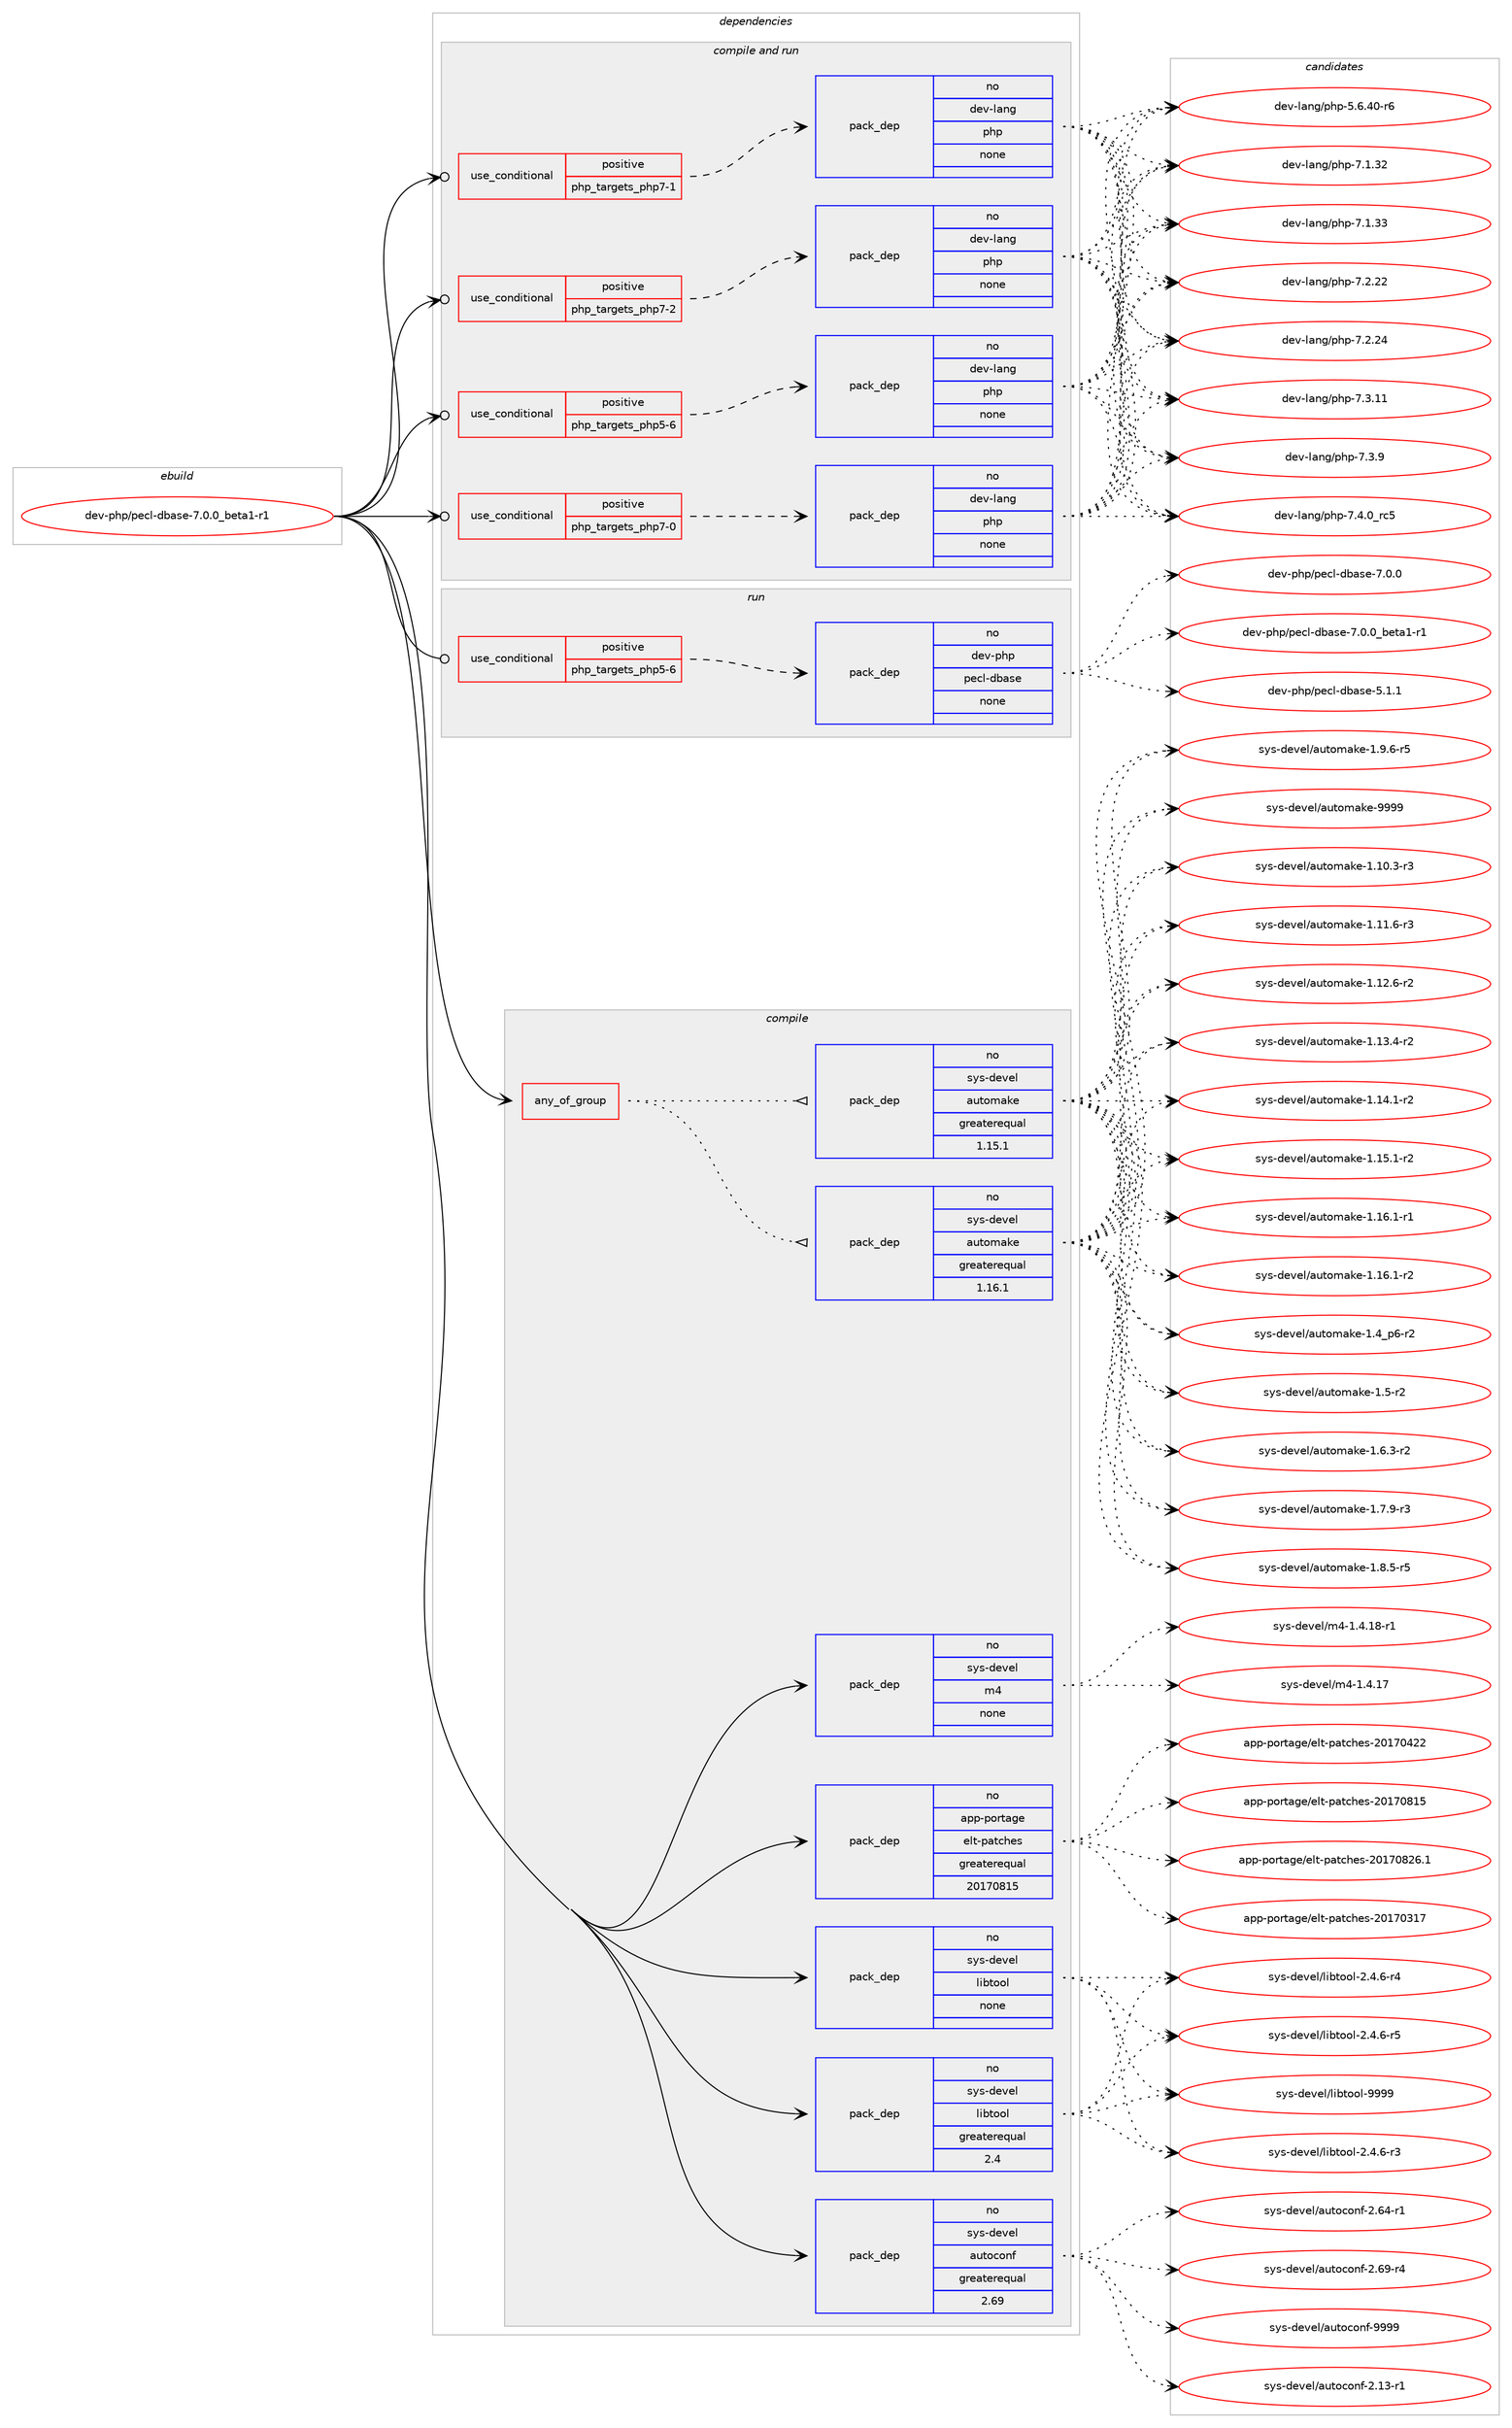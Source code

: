 digraph prolog {

# *************
# Graph options
# *************

newrank=true;
concentrate=true;
compound=true;
graph [rankdir=LR,fontname=Helvetica,fontsize=10,ranksep=1.5];#, ranksep=2.5, nodesep=0.2];
edge  [arrowhead=vee];
node  [fontname=Helvetica,fontsize=10];

# **********
# The ebuild
# **********

subgraph cluster_leftcol {
color=gray;
rank=same;
label=<<i>ebuild</i>>;
id [label="dev-php/pecl-dbase-7.0.0_beta1-r1", color=red, width=4, href="../dev-php/pecl-dbase-7.0.0_beta1-r1.svg"];
}

# ****************
# The dependencies
# ****************

subgraph cluster_midcol {
color=gray;
label=<<i>dependencies</i>>;
subgraph cluster_compile {
fillcolor="#eeeeee";
style=filled;
label=<<i>compile</i>>;
subgraph any11319 {
dependency589789 [label=<<TABLE BORDER="0" CELLBORDER="1" CELLSPACING="0" CELLPADDING="4"><TR><TD CELLPADDING="10">any_of_group</TD></TR></TABLE>>, shape=none, color=red];subgraph pack443275 {
dependency589790 [label=<<TABLE BORDER="0" CELLBORDER="1" CELLSPACING="0" CELLPADDING="4" WIDTH="220"><TR><TD ROWSPAN="6" CELLPADDING="30">pack_dep</TD></TR><TR><TD WIDTH="110">no</TD></TR><TR><TD>sys-devel</TD></TR><TR><TD>automake</TD></TR><TR><TD>greaterequal</TD></TR><TR><TD>1.16.1</TD></TR></TABLE>>, shape=none, color=blue];
}
dependency589789:e -> dependency589790:w [weight=20,style="dotted",arrowhead="oinv"];
subgraph pack443276 {
dependency589791 [label=<<TABLE BORDER="0" CELLBORDER="1" CELLSPACING="0" CELLPADDING="4" WIDTH="220"><TR><TD ROWSPAN="6" CELLPADDING="30">pack_dep</TD></TR><TR><TD WIDTH="110">no</TD></TR><TR><TD>sys-devel</TD></TR><TR><TD>automake</TD></TR><TR><TD>greaterequal</TD></TR><TR><TD>1.15.1</TD></TR></TABLE>>, shape=none, color=blue];
}
dependency589789:e -> dependency589791:w [weight=20,style="dotted",arrowhead="oinv"];
}
id:e -> dependency589789:w [weight=20,style="solid",arrowhead="vee"];
subgraph pack443277 {
dependency589792 [label=<<TABLE BORDER="0" CELLBORDER="1" CELLSPACING="0" CELLPADDING="4" WIDTH="220"><TR><TD ROWSPAN="6" CELLPADDING="30">pack_dep</TD></TR><TR><TD WIDTH="110">no</TD></TR><TR><TD>app-portage</TD></TR><TR><TD>elt-patches</TD></TR><TR><TD>greaterequal</TD></TR><TR><TD>20170815</TD></TR></TABLE>>, shape=none, color=blue];
}
id:e -> dependency589792:w [weight=20,style="solid",arrowhead="vee"];
subgraph pack443278 {
dependency589793 [label=<<TABLE BORDER="0" CELLBORDER="1" CELLSPACING="0" CELLPADDING="4" WIDTH="220"><TR><TD ROWSPAN="6" CELLPADDING="30">pack_dep</TD></TR><TR><TD WIDTH="110">no</TD></TR><TR><TD>sys-devel</TD></TR><TR><TD>autoconf</TD></TR><TR><TD>greaterequal</TD></TR><TR><TD>2.69</TD></TR></TABLE>>, shape=none, color=blue];
}
id:e -> dependency589793:w [weight=20,style="solid",arrowhead="vee"];
subgraph pack443279 {
dependency589794 [label=<<TABLE BORDER="0" CELLBORDER="1" CELLSPACING="0" CELLPADDING="4" WIDTH="220"><TR><TD ROWSPAN="6" CELLPADDING="30">pack_dep</TD></TR><TR><TD WIDTH="110">no</TD></TR><TR><TD>sys-devel</TD></TR><TR><TD>libtool</TD></TR><TR><TD>greaterequal</TD></TR><TR><TD>2.4</TD></TR></TABLE>>, shape=none, color=blue];
}
id:e -> dependency589794:w [weight=20,style="solid",arrowhead="vee"];
subgraph pack443280 {
dependency589795 [label=<<TABLE BORDER="0" CELLBORDER="1" CELLSPACING="0" CELLPADDING="4" WIDTH="220"><TR><TD ROWSPAN="6" CELLPADDING="30">pack_dep</TD></TR><TR><TD WIDTH="110">no</TD></TR><TR><TD>sys-devel</TD></TR><TR><TD>libtool</TD></TR><TR><TD>none</TD></TR><TR><TD></TD></TR></TABLE>>, shape=none, color=blue];
}
id:e -> dependency589795:w [weight=20,style="solid",arrowhead="vee"];
subgraph pack443281 {
dependency589796 [label=<<TABLE BORDER="0" CELLBORDER="1" CELLSPACING="0" CELLPADDING="4" WIDTH="220"><TR><TD ROWSPAN="6" CELLPADDING="30">pack_dep</TD></TR><TR><TD WIDTH="110">no</TD></TR><TR><TD>sys-devel</TD></TR><TR><TD>m4</TD></TR><TR><TD>none</TD></TR><TR><TD></TD></TR></TABLE>>, shape=none, color=blue];
}
id:e -> dependency589796:w [weight=20,style="solid",arrowhead="vee"];
}
subgraph cluster_compileandrun {
fillcolor="#eeeeee";
style=filled;
label=<<i>compile and run</i>>;
subgraph cond134830 {
dependency589797 [label=<<TABLE BORDER="0" CELLBORDER="1" CELLSPACING="0" CELLPADDING="4"><TR><TD ROWSPAN="3" CELLPADDING="10">use_conditional</TD></TR><TR><TD>positive</TD></TR><TR><TD>php_targets_php5-6</TD></TR></TABLE>>, shape=none, color=red];
subgraph pack443282 {
dependency589798 [label=<<TABLE BORDER="0" CELLBORDER="1" CELLSPACING="0" CELLPADDING="4" WIDTH="220"><TR><TD ROWSPAN="6" CELLPADDING="30">pack_dep</TD></TR><TR><TD WIDTH="110">no</TD></TR><TR><TD>dev-lang</TD></TR><TR><TD>php</TD></TR><TR><TD>none</TD></TR><TR><TD></TD></TR></TABLE>>, shape=none, color=blue];
}
dependency589797:e -> dependency589798:w [weight=20,style="dashed",arrowhead="vee"];
}
id:e -> dependency589797:w [weight=20,style="solid",arrowhead="odotvee"];
subgraph cond134831 {
dependency589799 [label=<<TABLE BORDER="0" CELLBORDER="1" CELLSPACING="0" CELLPADDING="4"><TR><TD ROWSPAN="3" CELLPADDING="10">use_conditional</TD></TR><TR><TD>positive</TD></TR><TR><TD>php_targets_php7-0</TD></TR></TABLE>>, shape=none, color=red];
subgraph pack443283 {
dependency589800 [label=<<TABLE BORDER="0" CELLBORDER="1" CELLSPACING="0" CELLPADDING="4" WIDTH="220"><TR><TD ROWSPAN="6" CELLPADDING="30">pack_dep</TD></TR><TR><TD WIDTH="110">no</TD></TR><TR><TD>dev-lang</TD></TR><TR><TD>php</TD></TR><TR><TD>none</TD></TR><TR><TD></TD></TR></TABLE>>, shape=none, color=blue];
}
dependency589799:e -> dependency589800:w [weight=20,style="dashed",arrowhead="vee"];
}
id:e -> dependency589799:w [weight=20,style="solid",arrowhead="odotvee"];
subgraph cond134832 {
dependency589801 [label=<<TABLE BORDER="0" CELLBORDER="1" CELLSPACING="0" CELLPADDING="4"><TR><TD ROWSPAN="3" CELLPADDING="10">use_conditional</TD></TR><TR><TD>positive</TD></TR><TR><TD>php_targets_php7-1</TD></TR></TABLE>>, shape=none, color=red];
subgraph pack443284 {
dependency589802 [label=<<TABLE BORDER="0" CELLBORDER="1" CELLSPACING="0" CELLPADDING="4" WIDTH="220"><TR><TD ROWSPAN="6" CELLPADDING="30">pack_dep</TD></TR><TR><TD WIDTH="110">no</TD></TR><TR><TD>dev-lang</TD></TR><TR><TD>php</TD></TR><TR><TD>none</TD></TR><TR><TD></TD></TR></TABLE>>, shape=none, color=blue];
}
dependency589801:e -> dependency589802:w [weight=20,style="dashed",arrowhead="vee"];
}
id:e -> dependency589801:w [weight=20,style="solid",arrowhead="odotvee"];
subgraph cond134833 {
dependency589803 [label=<<TABLE BORDER="0" CELLBORDER="1" CELLSPACING="0" CELLPADDING="4"><TR><TD ROWSPAN="3" CELLPADDING="10">use_conditional</TD></TR><TR><TD>positive</TD></TR><TR><TD>php_targets_php7-2</TD></TR></TABLE>>, shape=none, color=red];
subgraph pack443285 {
dependency589804 [label=<<TABLE BORDER="0" CELLBORDER="1" CELLSPACING="0" CELLPADDING="4" WIDTH="220"><TR><TD ROWSPAN="6" CELLPADDING="30">pack_dep</TD></TR><TR><TD WIDTH="110">no</TD></TR><TR><TD>dev-lang</TD></TR><TR><TD>php</TD></TR><TR><TD>none</TD></TR><TR><TD></TD></TR></TABLE>>, shape=none, color=blue];
}
dependency589803:e -> dependency589804:w [weight=20,style="dashed",arrowhead="vee"];
}
id:e -> dependency589803:w [weight=20,style="solid",arrowhead="odotvee"];
}
subgraph cluster_run {
fillcolor="#eeeeee";
style=filled;
label=<<i>run</i>>;
subgraph cond134834 {
dependency589805 [label=<<TABLE BORDER="0" CELLBORDER="1" CELLSPACING="0" CELLPADDING="4"><TR><TD ROWSPAN="3" CELLPADDING="10">use_conditional</TD></TR><TR><TD>positive</TD></TR><TR><TD>php_targets_php5-6</TD></TR></TABLE>>, shape=none, color=red];
subgraph pack443286 {
dependency589806 [label=<<TABLE BORDER="0" CELLBORDER="1" CELLSPACING="0" CELLPADDING="4" WIDTH="220"><TR><TD ROWSPAN="6" CELLPADDING="30">pack_dep</TD></TR><TR><TD WIDTH="110">no</TD></TR><TR><TD>dev-php</TD></TR><TR><TD>pecl-dbase</TD></TR><TR><TD>none</TD></TR><TR><TD></TD></TR></TABLE>>, shape=none, color=blue];
}
dependency589805:e -> dependency589806:w [weight=20,style="dashed",arrowhead="vee"];
}
id:e -> dependency589805:w [weight=20,style="solid",arrowhead="odot"];
}
}

# **************
# The candidates
# **************

subgraph cluster_choices {
rank=same;
color=gray;
label=<<i>candidates</i>>;

subgraph choice443275 {
color=black;
nodesep=1;
choice11512111545100101118101108479711711611110997107101454946494846514511451 [label="sys-devel/automake-1.10.3-r3", color=red, width=4,href="../sys-devel/automake-1.10.3-r3.svg"];
choice11512111545100101118101108479711711611110997107101454946494946544511451 [label="sys-devel/automake-1.11.6-r3", color=red, width=4,href="../sys-devel/automake-1.11.6-r3.svg"];
choice11512111545100101118101108479711711611110997107101454946495046544511450 [label="sys-devel/automake-1.12.6-r2", color=red, width=4,href="../sys-devel/automake-1.12.6-r2.svg"];
choice11512111545100101118101108479711711611110997107101454946495146524511450 [label="sys-devel/automake-1.13.4-r2", color=red, width=4,href="../sys-devel/automake-1.13.4-r2.svg"];
choice11512111545100101118101108479711711611110997107101454946495246494511450 [label="sys-devel/automake-1.14.1-r2", color=red, width=4,href="../sys-devel/automake-1.14.1-r2.svg"];
choice11512111545100101118101108479711711611110997107101454946495346494511450 [label="sys-devel/automake-1.15.1-r2", color=red, width=4,href="../sys-devel/automake-1.15.1-r2.svg"];
choice11512111545100101118101108479711711611110997107101454946495446494511449 [label="sys-devel/automake-1.16.1-r1", color=red, width=4,href="../sys-devel/automake-1.16.1-r1.svg"];
choice11512111545100101118101108479711711611110997107101454946495446494511450 [label="sys-devel/automake-1.16.1-r2", color=red, width=4,href="../sys-devel/automake-1.16.1-r2.svg"];
choice115121115451001011181011084797117116111109971071014549465295112544511450 [label="sys-devel/automake-1.4_p6-r2", color=red, width=4,href="../sys-devel/automake-1.4_p6-r2.svg"];
choice11512111545100101118101108479711711611110997107101454946534511450 [label="sys-devel/automake-1.5-r2", color=red, width=4,href="../sys-devel/automake-1.5-r2.svg"];
choice115121115451001011181011084797117116111109971071014549465446514511450 [label="sys-devel/automake-1.6.3-r2", color=red, width=4,href="../sys-devel/automake-1.6.3-r2.svg"];
choice115121115451001011181011084797117116111109971071014549465546574511451 [label="sys-devel/automake-1.7.9-r3", color=red, width=4,href="../sys-devel/automake-1.7.9-r3.svg"];
choice115121115451001011181011084797117116111109971071014549465646534511453 [label="sys-devel/automake-1.8.5-r5", color=red, width=4,href="../sys-devel/automake-1.8.5-r5.svg"];
choice115121115451001011181011084797117116111109971071014549465746544511453 [label="sys-devel/automake-1.9.6-r5", color=red, width=4,href="../sys-devel/automake-1.9.6-r5.svg"];
choice115121115451001011181011084797117116111109971071014557575757 [label="sys-devel/automake-9999", color=red, width=4,href="../sys-devel/automake-9999.svg"];
dependency589790:e -> choice11512111545100101118101108479711711611110997107101454946494846514511451:w [style=dotted,weight="100"];
dependency589790:e -> choice11512111545100101118101108479711711611110997107101454946494946544511451:w [style=dotted,weight="100"];
dependency589790:e -> choice11512111545100101118101108479711711611110997107101454946495046544511450:w [style=dotted,weight="100"];
dependency589790:e -> choice11512111545100101118101108479711711611110997107101454946495146524511450:w [style=dotted,weight="100"];
dependency589790:e -> choice11512111545100101118101108479711711611110997107101454946495246494511450:w [style=dotted,weight="100"];
dependency589790:e -> choice11512111545100101118101108479711711611110997107101454946495346494511450:w [style=dotted,weight="100"];
dependency589790:e -> choice11512111545100101118101108479711711611110997107101454946495446494511449:w [style=dotted,weight="100"];
dependency589790:e -> choice11512111545100101118101108479711711611110997107101454946495446494511450:w [style=dotted,weight="100"];
dependency589790:e -> choice115121115451001011181011084797117116111109971071014549465295112544511450:w [style=dotted,weight="100"];
dependency589790:e -> choice11512111545100101118101108479711711611110997107101454946534511450:w [style=dotted,weight="100"];
dependency589790:e -> choice115121115451001011181011084797117116111109971071014549465446514511450:w [style=dotted,weight="100"];
dependency589790:e -> choice115121115451001011181011084797117116111109971071014549465546574511451:w [style=dotted,weight="100"];
dependency589790:e -> choice115121115451001011181011084797117116111109971071014549465646534511453:w [style=dotted,weight="100"];
dependency589790:e -> choice115121115451001011181011084797117116111109971071014549465746544511453:w [style=dotted,weight="100"];
dependency589790:e -> choice115121115451001011181011084797117116111109971071014557575757:w [style=dotted,weight="100"];
}
subgraph choice443276 {
color=black;
nodesep=1;
choice11512111545100101118101108479711711611110997107101454946494846514511451 [label="sys-devel/automake-1.10.3-r3", color=red, width=4,href="../sys-devel/automake-1.10.3-r3.svg"];
choice11512111545100101118101108479711711611110997107101454946494946544511451 [label="sys-devel/automake-1.11.6-r3", color=red, width=4,href="../sys-devel/automake-1.11.6-r3.svg"];
choice11512111545100101118101108479711711611110997107101454946495046544511450 [label="sys-devel/automake-1.12.6-r2", color=red, width=4,href="../sys-devel/automake-1.12.6-r2.svg"];
choice11512111545100101118101108479711711611110997107101454946495146524511450 [label="sys-devel/automake-1.13.4-r2", color=red, width=4,href="../sys-devel/automake-1.13.4-r2.svg"];
choice11512111545100101118101108479711711611110997107101454946495246494511450 [label="sys-devel/automake-1.14.1-r2", color=red, width=4,href="../sys-devel/automake-1.14.1-r2.svg"];
choice11512111545100101118101108479711711611110997107101454946495346494511450 [label="sys-devel/automake-1.15.1-r2", color=red, width=4,href="../sys-devel/automake-1.15.1-r2.svg"];
choice11512111545100101118101108479711711611110997107101454946495446494511449 [label="sys-devel/automake-1.16.1-r1", color=red, width=4,href="../sys-devel/automake-1.16.1-r1.svg"];
choice11512111545100101118101108479711711611110997107101454946495446494511450 [label="sys-devel/automake-1.16.1-r2", color=red, width=4,href="../sys-devel/automake-1.16.1-r2.svg"];
choice115121115451001011181011084797117116111109971071014549465295112544511450 [label="sys-devel/automake-1.4_p6-r2", color=red, width=4,href="../sys-devel/automake-1.4_p6-r2.svg"];
choice11512111545100101118101108479711711611110997107101454946534511450 [label="sys-devel/automake-1.5-r2", color=red, width=4,href="../sys-devel/automake-1.5-r2.svg"];
choice115121115451001011181011084797117116111109971071014549465446514511450 [label="sys-devel/automake-1.6.3-r2", color=red, width=4,href="../sys-devel/automake-1.6.3-r2.svg"];
choice115121115451001011181011084797117116111109971071014549465546574511451 [label="sys-devel/automake-1.7.9-r3", color=red, width=4,href="../sys-devel/automake-1.7.9-r3.svg"];
choice115121115451001011181011084797117116111109971071014549465646534511453 [label="sys-devel/automake-1.8.5-r5", color=red, width=4,href="../sys-devel/automake-1.8.5-r5.svg"];
choice115121115451001011181011084797117116111109971071014549465746544511453 [label="sys-devel/automake-1.9.6-r5", color=red, width=4,href="../sys-devel/automake-1.9.6-r5.svg"];
choice115121115451001011181011084797117116111109971071014557575757 [label="sys-devel/automake-9999", color=red, width=4,href="../sys-devel/automake-9999.svg"];
dependency589791:e -> choice11512111545100101118101108479711711611110997107101454946494846514511451:w [style=dotted,weight="100"];
dependency589791:e -> choice11512111545100101118101108479711711611110997107101454946494946544511451:w [style=dotted,weight="100"];
dependency589791:e -> choice11512111545100101118101108479711711611110997107101454946495046544511450:w [style=dotted,weight="100"];
dependency589791:e -> choice11512111545100101118101108479711711611110997107101454946495146524511450:w [style=dotted,weight="100"];
dependency589791:e -> choice11512111545100101118101108479711711611110997107101454946495246494511450:w [style=dotted,weight="100"];
dependency589791:e -> choice11512111545100101118101108479711711611110997107101454946495346494511450:w [style=dotted,weight="100"];
dependency589791:e -> choice11512111545100101118101108479711711611110997107101454946495446494511449:w [style=dotted,weight="100"];
dependency589791:e -> choice11512111545100101118101108479711711611110997107101454946495446494511450:w [style=dotted,weight="100"];
dependency589791:e -> choice115121115451001011181011084797117116111109971071014549465295112544511450:w [style=dotted,weight="100"];
dependency589791:e -> choice11512111545100101118101108479711711611110997107101454946534511450:w [style=dotted,weight="100"];
dependency589791:e -> choice115121115451001011181011084797117116111109971071014549465446514511450:w [style=dotted,weight="100"];
dependency589791:e -> choice115121115451001011181011084797117116111109971071014549465546574511451:w [style=dotted,weight="100"];
dependency589791:e -> choice115121115451001011181011084797117116111109971071014549465646534511453:w [style=dotted,weight="100"];
dependency589791:e -> choice115121115451001011181011084797117116111109971071014549465746544511453:w [style=dotted,weight="100"];
dependency589791:e -> choice115121115451001011181011084797117116111109971071014557575757:w [style=dotted,weight="100"];
}
subgraph choice443277 {
color=black;
nodesep=1;
choice97112112451121111141169710310147101108116451129711699104101115455048495548514955 [label="app-portage/elt-patches-20170317", color=red, width=4,href="../app-portage/elt-patches-20170317.svg"];
choice97112112451121111141169710310147101108116451129711699104101115455048495548525050 [label="app-portage/elt-patches-20170422", color=red, width=4,href="../app-portage/elt-patches-20170422.svg"];
choice97112112451121111141169710310147101108116451129711699104101115455048495548564953 [label="app-portage/elt-patches-20170815", color=red, width=4,href="../app-portage/elt-patches-20170815.svg"];
choice971121124511211111411697103101471011081164511297116991041011154550484955485650544649 [label="app-portage/elt-patches-20170826.1", color=red, width=4,href="../app-portage/elt-patches-20170826.1.svg"];
dependency589792:e -> choice97112112451121111141169710310147101108116451129711699104101115455048495548514955:w [style=dotted,weight="100"];
dependency589792:e -> choice97112112451121111141169710310147101108116451129711699104101115455048495548525050:w [style=dotted,weight="100"];
dependency589792:e -> choice97112112451121111141169710310147101108116451129711699104101115455048495548564953:w [style=dotted,weight="100"];
dependency589792:e -> choice971121124511211111411697103101471011081164511297116991041011154550484955485650544649:w [style=dotted,weight="100"];
}
subgraph choice443278 {
color=black;
nodesep=1;
choice1151211154510010111810110847971171161119911111010245504649514511449 [label="sys-devel/autoconf-2.13-r1", color=red, width=4,href="../sys-devel/autoconf-2.13-r1.svg"];
choice1151211154510010111810110847971171161119911111010245504654524511449 [label="sys-devel/autoconf-2.64-r1", color=red, width=4,href="../sys-devel/autoconf-2.64-r1.svg"];
choice1151211154510010111810110847971171161119911111010245504654574511452 [label="sys-devel/autoconf-2.69-r4", color=red, width=4,href="../sys-devel/autoconf-2.69-r4.svg"];
choice115121115451001011181011084797117116111991111101024557575757 [label="sys-devel/autoconf-9999", color=red, width=4,href="../sys-devel/autoconf-9999.svg"];
dependency589793:e -> choice1151211154510010111810110847971171161119911111010245504649514511449:w [style=dotted,weight="100"];
dependency589793:e -> choice1151211154510010111810110847971171161119911111010245504654524511449:w [style=dotted,weight="100"];
dependency589793:e -> choice1151211154510010111810110847971171161119911111010245504654574511452:w [style=dotted,weight="100"];
dependency589793:e -> choice115121115451001011181011084797117116111991111101024557575757:w [style=dotted,weight="100"];
}
subgraph choice443279 {
color=black;
nodesep=1;
choice1151211154510010111810110847108105981161111111084550465246544511451 [label="sys-devel/libtool-2.4.6-r3", color=red, width=4,href="../sys-devel/libtool-2.4.6-r3.svg"];
choice1151211154510010111810110847108105981161111111084550465246544511452 [label="sys-devel/libtool-2.4.6-r4", color=red, width=4,href="../sys-devel/libtool-2.4.6-r4.svg"];
choice1151211154510010111810110847108105981161111111084550465246544511453 [label="sys-devel/libtool-2.4.6-r5", color=red, width=4,href="../sys-devel/libtool-2.4.6-r5.svg"];
choice1151211154510010111810110847108105981161111111084557575757 [label="sys-devel/libtool-9999", color=red, width=4,href="../sys-devel/libtool-9999.svg"];
dependency589794:e -> choice1151211154510010111810110847108105981161111111084550465246544511451:w [style=dotted,weight="100"];
dependency589794:e -> choice1151211154510010111810110847108105981161111111084550465246544511452:w [style=dotted,weight="100"];
dependency589794:e -> choice1151211154510010111810110847108105981161111111084550465246544511453:w [style=dotted,weight="100"];
dependency589794:e -> choice1151211154510010111810110847108105981161111111084557575757:w [style=dotted,weight="100"];
}
subgraph choice443280 {
color=black;
nodesep=1;
choice1151211154510010111810110847108105981161111111084550465246544511451 [label="sys-devel/libtool-2.4.6-r3", color=red, width=4,href="../sys-devel/libtool-2.4.6-r3.svg"];
choice1151211154510010111810110847108105981161111111084550465246544511452 [label="sys-devel/libtool-2.4.6-r4", color=red, width=4,href="../sys-devel/libtool-2.4.6-r4.svg"];
choice1151211154510010111810110847108105981161111111084550465246544511453 [label="sys-devel/libtool-2.4.6-r5", color=red, width=4,href="../sys-devel/libtool-2.4.6-r5.svg"];
choice1151211154510010111810110847108105981161111111084557575757 [label="sys-devel/libtool-9999", color=red, width=4,href="../sys-devel/libtool-9999.svg"];
dependency589795:e -> choice1151211154510010111810110847108105981161111111084550465246544511451:w [style=dotted,weight="100"];
dependency589795:e -> choice1151211154510010111810110847108105981161111111084550465246544511452:w [style=dotted,weight="100"];
dependency589795:e -> choice1151211154510010111810110847108105981161111111084550465246544511453:w [style=dotted,weight="100"];
dependency589795:e -> choice1151211154510010111810110847108105981161111111084557575757:w [style=dotted,weight="100"];
}
subgraph choice443281 {
color=black;
nodesep=1;
choice11512111545100101118101108471095245494652464955 [label="sys-devel/m4-1.4.17", color=red, width=4,href="../sys-devel/m4-1.4.17.svg"];
choice115121115451001011181011084710952454946524649564511449 [label="sys-devel/m4-1.4.18-r1", color=red, width=4,href="../sys-devel/m4-1.4.18-r1.svg"];
dependency589796:e -> choice11512111545100101118101108471095245494652464955:w [style=dotted,weight="100"];
dependency589796:e -> choice115121115451001011181011084710952454946524649564511449:w [style=dotted,weight="100"];
}
subgraph choice443282 {
color=black;
nodesep=1;
choice100101118451089711010347112104112455346544652484511454 [label="dev-lang/php-5.6.40-r6", color=red, width=4,href="../dev-lang/php-5.6.40-r6.svg"];
choice10010111845108971101034711210411245554649465150 [label="dev-lang/php-7.1.32", color=red, width=4,href="../dev-lang/php-7.1.32.svg"];
choice10010111845108971101034711210411245554649465151 [label="dev-lang/php-7.1.33", color=red, width=4,href="../dev-lang/php-7.1.33.svg"];
choice10010111845108971101034711210411245554650465050 [label="dev-lang/php-7.2.22", color=red, width=4,href="../dev-lang/php-7.2.22.svg"];
choice10010111845108971101034711210411245554650465052 [label="dev-lang/php-7.2.24", color=red, width=4,href="../dev-lang/php-7.2.24.svg"];
choice10010111845108971101034711210411245554651464949 [label="dev-lang/php-7.3.11", color=red, width=4,href="../dev-lang/php-7.3.11.svg"];
choice100101118451089711010347112104112455546514657 [label="dev-lang/php-7.3.9", color=red, width=4,href="../dev-lang/php-7.3.9.svg"];
choice100101118451089711010347112104112455546524648951149953 [label="dev-lang/php-7.4.0_rc5", color=red, width=4,href="../dev-lang/php-7.4.0_rc5.svg"];
dependency589798:e -> choice100101118451089711010347112104112455346544652484511454:w [style=dotted,weight="100"];
dependency589798:e -> choice10010111845108971101034711210411245554649465150:w [style=dotted,weight="100"];
dependency589798:e -> choice10010111845108971101034711210411245554649465151:w [style=dotted,weight="100"];
dependency589798:e -> choice10010111845108971101034711210411245554650465050:w [style=dotted,weight="100"];
dependency589798:e -> choice10010111845108971101034711210411245554650465052:w [style=dotted,weight="100"];
dependency589798:e -> choice10010111845108971101034711210411245554651464949:w [style=dotted,weight="100"];
dependency589798:e -> choice100101118451089711010347112104112455546514657:w [style=dotted,weight="100"];
dependency589798:e -> choice100101118451089711010347112104112455546524648951149953:w [style=dotted,weight="100"];
}
subgraph choice443283 {
color=black;
nodesep=1;
choice100101118451089711010347112104112455346544652484511454 [label="dev-lang/php-5.6.40-r6", color=red, width=4,href="../dev-lang/php-5.6.40-r6.svg"];
choice10010111845108971101034711210411245554649465150 [label="dev-lang/php-7.1.32", color=red, width=4,href="../dev-lang/php-7.1.32.svg"];
choice10010111845108971101034711210411245554649465151 [label="dev-lang/php-7.1.33", color=red, width=4,href="../dev-lang/php-7.1.33.svg"];
choice10010111845108971101034711210411245554650465050 [label="dev-lang/php-7.2.22", color=red, width=4,href="../dev-lang/php-7.2.22.svg"];
choice10010111845108971101034711210411245554650465052 [label="dev-lang/php-7.2.24", color=red, width=4,href="../dev-lang/php-7.2.24.svg"];
choice10010111845108971101034711210411245554651464949 [label="dev-lang/php-7.3.11", color=red, width=4,href="../dev-lang/php-7.3.11.svg"];
choice100101118451089711010347112104112455546514657 [label="dev-lang/php-7.3.9", color=red, width=4,href="../dev-lang/php-7.3.9.svg"];
choice100101118451089711010347112104112455546524648951149953 [label="dev-lang/php-7.4.0_rc5", color=red, width=4,href="../dev-lang/php-7.4.0_rc5.svg"];
dependency589800:e -> choice100101118451089711010347112104112455346544652484511454:w [style=dotted,weight="100"];
dependency589800:e -> choice10010111845108971101034711210411245554649465150:w [style=dotted,weight="100"];
dependency589800:e -> choice10010111845108971101034711210411245554649465151:w [style=dotted,weight="100"];
dependency589800:e -> choice10010111845108971101034711210411245554650465050:w [style=dotted,weight="100"];
dependency589800:e -> choice10010111845108971101034711210411245554650465052:w [style=dotted,weight="100"];
dependency589800:e -> choice10010111845108971101034711210411245554651464949:w [style=dotted,weight="100"];
dependency589800:e -> choice100101118451089711010347112104112455546514657:w [style=dotted,weight="100"];
dependency589800:e -> choice100101118451089711010347112104112455546524648951149953:w [style=dotted,weight="100"];
}
subgraph choice443284 {
color=black;
nodesep=1;
choice100101118451089711010347112104112455346544652484511454 [label="dev-lang/php-5.6.40-r6", color=red, width=4,href="../dev-lang/php-5.6.40-r6.svg"];
choice10010111845108971101034711210411245554649465150 [label="dev-lang/php-7.1.32", color=red, width=4,href="../dev-lang/php-7.1.32.svg"];
choice10010111845108971101034711210411245554649465151 [label="dev-lang/php-7.1.33", color=red, width=4,href="../dev-lang/php-7.1.33.svg"];
choice10010111845108971101034711210411245554650465050 [label="dev-lang/php-7.2.22", color=red, width=4,href="../dev-lang/php-7.2.22.svg"];
choice10010111845108971101034711210411245554650465052 [label="dev-lang/php-7.2.24", color=red, width=4,href="../dev-lang/php-7.2.24.svg"];
choice10010111845108971101034711210411245554651464949 [label="dev-lang/php-7.3.11", color=red, width=4,href="../dev-lang/php-7.3.11.svg"];
choice100101118451089711010347112104112455546514657 [label="dev-lang/php-7.3.9", color=red, width=4,href="../dev-lang/php-7.3.9.svg"];
choice100101118451089711010347112104112455546524648951149953 [label="dev-lang/php-7.4.0_rc5", color=red, width=4,href="../dev-lang/php-7.4.0_rc5.svg"];
dependency589802:e -> choice100101118451089711010347112104112455346544652484511454:w [style=dotted,weight="100"];
dependency589802:e -> choice10010111845108971101034711210411245554649465150:w [style=dotted,weight="100"];
dependency589802:e -> choice10010111845108971101034711210411245554649465151:w [style=dotted,weight="100"];
dependency589802:e -> choice10010111845108971101034711210411245554650465050:w [style=dotted,weight="100"];
dependency589802:e -> choice10010111845108971101034711210411245554650465052:w [style=dotted,weight="100"];
dependency589802:e -> choice10010111845108971101034711210411245554651464949:w [style=dotted,weight="100"];
dependency589802:e -> choice100101118451089711010347112104112455546514657:w [style=dotted,weight="100"];
dependency589802:e -> choice100101118451089711010347112104112455546524648951149953:w [style=dotted,weight="100"];
}
subgraph choice443285 {
color=black;
nodesep=1;
choice100101118451089711010347112104112455346544652484511454 [label="dev-lang/php-5.6.40-r6", color=red, width=4,href="../dev-lang/php-5.6.40-r6.svg"];
choice10010111845108971101034711210411245554649465150 [label="dev-lang/php-7.1.32", color=red, width=4,href="../dev-lang/php-7.1.32.svg"];
choice10010111845108971101034711210411245554649465151 [label="dev-lang/php-7.1.33", color=red, width=4,href="../dev-lang/php-7.1.33.svg"];
choice10010111845108971101034711210411245554650465050 [label="dev-lang/php-7.2.22", color=red, width=4,href="../dev-lang/php-7.2.22.svg"];
choice10010111845108971101034711210411245554650465052 [label="dev-lang/php-7.2.24", color=red, width=4,href="../dev-lang/php-7.2.24.svg"];
choice10010111845108971101034711210411245554651464949 [label="dev-lang/php-7.3.11", color=red, width=4,href="../dev-lang/php-7.3.11.svg"];
choice100101118451089711010347112104112455546514657 [label="dev-lang/php-7.3.9", color=red, width=4,href="../dev-lang/php-7.3.9.svg"];
choice100101118451089711010347112104112455546524648951149953 [label="dev-lang/php-7.4.0_rc5", color=red, width=4,href="../dev-lang/php-7.4.0_rc5.svg"];
dependency589804:e -> choice100101118451089711010347112104112455346544652484511454:w [style=dotted,weight="100"];
dependency589804:e -> choice10010111845108971101034711210411245554649465150:w [style=dotted,weight="100"];
dependency589804:e -> choice10010111845108971101034711210411245554649465151:w [style=dotted,weight="100"];
dependency589804:e -> choice10010111845108971101034711210411245554650465050:w [style=dotted,weight="100"];
dependency589804:e -> choice10010111845108971101034711210411245554650465052:w [style=dotted,weight="100"];
dependency589804:e -> choice10010111845108971101034711210411245554651464949:w [style=dotted,weight="100"];
dependency589804:e -> choice100101118451089711010347112104112455546514657:w [style=dotted,weight="100"];
dependency589804:e -> choice100101118451089711010347112104112455546524648951149953:w [style=dotted,weight="100"];
}
subgraph choice443286 {
color=black;
nodesep=1;
choice100101118451121041124711210199108451009897115101455346494649 [label="dev-php/pecl-dbase-5.1.1", color=red, width=4,href="../dev-php/pecl-dbase-5.1.1.svg"];
choice100101118451121041124711210199108451009897115101455546484648 [label="dev-php/pecl-dbase-7.0.0", color=red, width=4,href="../dev-php/pecl-dbase-7.0.0.svg"];
choice100101118451121041124711210199108451009897115101455546484648959810111697494511449 [label="dev-php/pecl-dbase-7.0.0_beta1-r1", color=red, width=4,href="../dev-php/pecl-dbase-7.0.0_beta1-r1.svg"];
dependency589806:e -> choice100101118451121041124711210199108451009897115101455346494649:w [style=dotted,weight="100"];
dependency589806:e -> choice100101118451121041124711210199108451009897115101455546484648:w [style=dotted,weight="100"];
dependency589806:e -> choice100101118451121041124711210199108451009897115101455546484648959810111697494511449:w [style=dotted,weight="100"];
}
}

}
